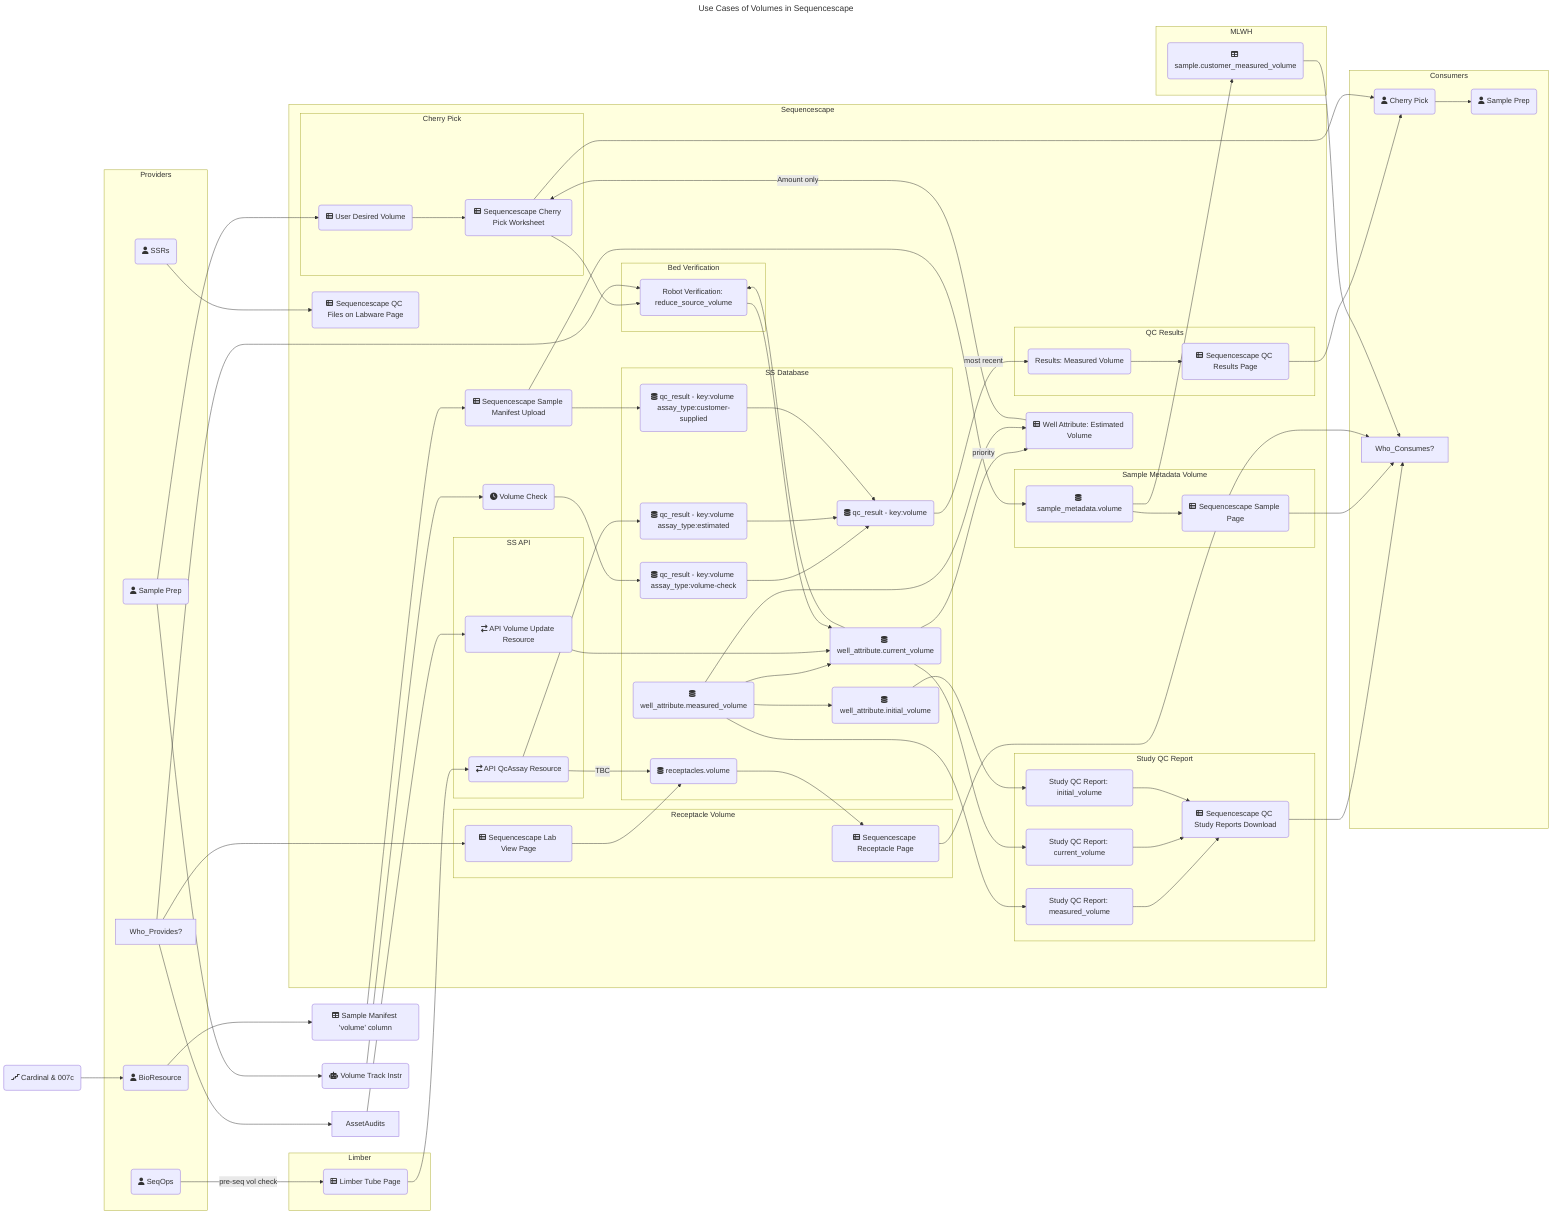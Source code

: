 ---
title: Use Cases of Volumes in Sequencescape
---
flowchart LR
    %% Nodes
        PL_Car07c(fa:fa-stairs Cardinal & 007c)
        %% Users
        User_BioRes(fa:fa-user BioResource)
        User_SeqOps(fa:fa-user SeqOps)
        Provider_SamplePrep(fa:fa-user Sample Prep)
        Consumer_SamplePrep(fa:fa-user Sample Prep)
        User_VolTrackInstr(fa:fa-robot Volume Track Instr)
        User_CherryPick(fa:fa-user Cherry Pick)
        User_SSR(fa:fa-user SSRs)
        %% Interface
        Pg_LB_Tube(fa:fa-table-list Limber Tube Page)
        Pg_SS_CherryPickWorksheet(fa:fa-table-list Sequencescape Cherry Pick Worksheet)
        Pg_SS_LabView(fa:fa-table-list Sequencescape Lab View Page)
        Pg_SS_QcFileLabware(fa:fa-table-list Sequencescape QC Files on Labware Page)
        Pg_SS_QcResults(fa:fa-table-list Sequencescape QC Results Page)
        Pg_SS_QcStudyReports(fa:fa-table-list Sequencescape QC Study Reports Download)
        Pg_SS_Receptacle(fa:fa-table-list Sequencescape Receptacle Page)
        Pg_SS_Sample(fa:fa-table-list Sequencescape Sample Page)
        Pg_SS_SampleManifestUpload(fa:fa-table-list Sequencescape Sample Manifest Upload)
        %% Components
        CP_SS_DesiredVolume(fa:fa-table-list User Desired Volume)
        CP_SS_CronVolumeCheck(fa:fa-clock Volume Check)
        CP_SS_RobotVerfication(Robot Verification: reduce_source_volume)
        CP_SS_WellAttrEstVol(fa:fa-table-list Well Attribute: Estimated Volume)
        CP_SS_QcResults_MeasVol(Results: Measured Volume)
        CP_SS_StudyReports_MeasVol(Study QC Report: measured_volume)
        CP_SS_StudyReports_CurrentVol(Study QC Report: current_volume)
        CP_SS_StudyReports_InitialVol(Study QC Report: initial_volume)
        %% API
        API_SS_QcAssayResource(fa:fa-arrow-right-arrow-left API QcAssay Resource)
        API_SS_VolumeUpdateResource(fa:fa-arrow-right-arrow-left API Volume Update Resource)
        %% Data
        Mn_SampleVolCol(fa:fa-table Sample Manifest 'volume' column)
        DB_SS_ReceptaclesVol(fa:fa-database receptacles.volume)
        DB_SS_SampleMetDatVol(fa:fa-database sample_metadata.volume)
        DB_SS_QcResultVol(fa:fa-database qc_result - key:volume)
        DB_SS_QcResultVolEst(fa:fa-database qc_result - key:volume assay_type:estimated)
        DB_SS_QcResultVolChk(fa:fa-database qc_result - key:volume assay_type:volume-check)
        DB_SS_QcResultVolCusSup(fa:fa-database qc_result - key:volume assay_type:customer-supplied)
        DB_SS_WellAttrIniVol(fa:fa-database well_attribute.initial_volume)
        DB_SS_WellAttrCurrVol(fa:fa-database well_attribute.current_volume)
        DB_SS_WellAttrMeasVol(fa:fa-database well_attribute.measured_volume)
        DB_MLWH_SampleCustMeasVol(fa:fa-table sample.customer_measured_volume)

    %% Groupings of nodes
        subgraph Providers
            User_BioRes
            Provider_SamplePrep
            User_SeqOps
            User_SSR
            %% User_VolTrackInstr
            Who_Provides?
        end
        subgraph Limber
            Pg_LB_Tube
        end
        subgraph Sequencescape
            CP_SS_CronVolumeCheck
            CP_SS_WellAttrEstVol
            Pg_SS_QcFileLabware
            Pg_SS_SampleManifestUpload

            subgraph Graph_SS_SMV["Sample Metadata Volume"]
                DB_SS_SampleMetDatVol
                Pg_SS_Sample
            end
            subgraph Graph_SS_RV["Receptacle Volume"]
                Pg_SS_LabView
                Pg_SS_Receptacle
            end
            subgraph Graph_SS_QC["QC Results"]
                CP_SS_QcResults_MeasVol
                Pg_SS_QcResults
            end
            subgraph Graph_SS_SR["Study QC Report"]
                CP_SS_StudyReports_MeasVol
                CP_SS_StudyReports_CurrentVol
                CP_SS_StudyReports_InitialVol
                Pg_SS_QcStudyReports
            end
            subgraph Graph_SS_CP["Cherry Pick"]
                CP_SS_DesiredVolume
                Pg_SS_CherryPickWorksheet
            end
            subgraph Graph_SS_BedVeri["Bed Verification"]
                CP_SS_RobotVerfication
            end
            subgraph Graph_SS_DB["SS Database"]
                DB_SS_QcResultVol
                DB_SS_QcResultVolChk --> DB_SS_QcResultVol
                DB_SS_QcResultVolEst --> DB_SS_QcResultVol
                DB_SS_QcResultVolCusSup --> DB_SS_QcResultVol
                DB_SS_WellAttrMeasVol
                DB_SS_WellAttrMeasVol --> DB_SS_WellAttrIniVol
                DB_SS_WellAttrMeasVol --> DB_SS_WellAttrCurrVol
                DB_SS_ReceptaclesVol
            end
            subgraph Graph_SS_API["SS API"]
                API_SS_QcAssayResource
                API_SS_VolumeUpdateResource
            end
        end
        subgraph MLWH
            DB_MLWH_SampleCustMeasVol
        end
        subgraph Consumers
            User_CherryPick
            Consumer_SamplePrep
            Who_Consumes?
        end


    %% Edge connections between nodes
        PL_Car07c --> User_BioRes --> Mn_SampleVolCol --> Pg_SS_SampleManifestUpload --> DB_SS_SampleMetDatVol & DB_SS_QcResultVolCusSup

        Provider_SamplePrep --> User_VolTrackInstr --> CP_SS_CronVolumeCheck --> DB_SS_QcResultVolChk
        User_SeqOps -- pre-seq vol check --> Pg_LB_Tube

        Pg_LB_Tube --> API_SS_QcAssayResource
        API_SS_QcAssayResource --> DB_SS_QcResultVolEst
        API_SS_QcAssayResource -- TBC --> DB_SS_ReceptaclesVol

        Who_Provides? --> AssetAudits --> API_SS_VolumeUpdateResource --> DB_SS_WellAttrCurrVol

        DB_SS_QcResultVol -- most recent --> CP_SS_QcResults_MeasVol --> Pg_SS_QcResults  --> User_CherryPick
        DB_SS_WellAttrCurrVol -- priority --> CP_SS_WellAttrEstVol
        DB_SS_WellAttrMeasVol --> CP_SS_WellAttrEstVol

        DB_SS_WellAttrMeasVol --> CP_SS_StudyReports_MeasVol --> Pg_SS_QcStudyReports
        DB_SS_WellAttrCurrVol --> CP_SS_StudyReports_CurrentVol --> Pg_SS_QcStudyReports
        DB_SS_WellAttrIniVol --> CP_SS_StudyReports_InitialVol --> Pg_SS_QcStudyReports
        Pg_SS_QcStudyReports --> Who_Consumes?

        %% Cherry Pick
        Provider_SamplePrep--> CP_SS_DesiredVolume --> Pg_SS_CherryPickWorksheet --> User_CherryPick --> Consumer_SamplePrep
        CP_SS_WellAttrEstVol -- Amount only --> Pg_SS_CherryPickWorksheet

        Pg_SS_CherryPickWorksheet --> CP_SS_RobotVerfication
        %% Bed Verification
        DB_SS_WellAttrCurrVol --> CP_SS_RobotVerfication --> DB_SS_WellAttrCurrVol
        Who_Provides? --> CP_SS_RobotVerfication

        DB_SS_SampleMetDatVol --> Pg_SS_Sample --> Who_Consumes?
        Who_Provides? --> Pg_SS_LabView --> DB_SS_ReceptaclesVol --> Pg_SS_Receptacle --> Who_Consumes?

        DB_SS_SampleMetDatVol --> DB_MLWH_SampleCustMeasVol --> Who_Consumes?

        User_SSR --> Pg_SS_QcFileLabware

    %% Subgraph styling
        classDef Users fill:#839;
        classDef Limber fill:#66f;
        classDef AssetAudits fill:#33b;
        classDef Sequencescape fill:#339;
        classDef SequencescapeSub fill:#226;
        classDef MLWH fill:#444;

        %% class Providers,Consumers Users;
        %% class Limber Limber;
        %% class AssetAudits AssetAudits;
        %% class Sequencescape Sequencescape;
        %% class Graph_SS_SMV,Graph_SS_RV,Graph_SS_QC SequencescapeSub;
        %% class MLWH MLWH;